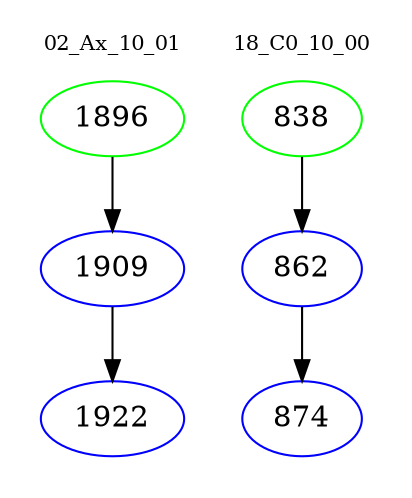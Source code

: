 digraph{
subgraph cluster_0 {
color = white
label = "02_Ax_10_01";
fontsize=10;
T0_1896 [label="1896", color="green"]
T0_1896 -> T0_1909 [color="black"]
T0_1909 [label="1909", color="blue"]
T0_1909 -> T0_1922 [color="black"]
T0_1922 [label="1922", color="blue"]
}
subgraph cluster_1 {
color = white
label = "18_C0_10_00";
fontsize=10;
T1_838 [label="838", color="green"]
T1_838 -> T1_862 [color="black"]
T1_862 [label="862", color="blue"]
T1_862 -> T1_874 [color="black"]
T1_874 [label="874", color="blue"]
}
}
